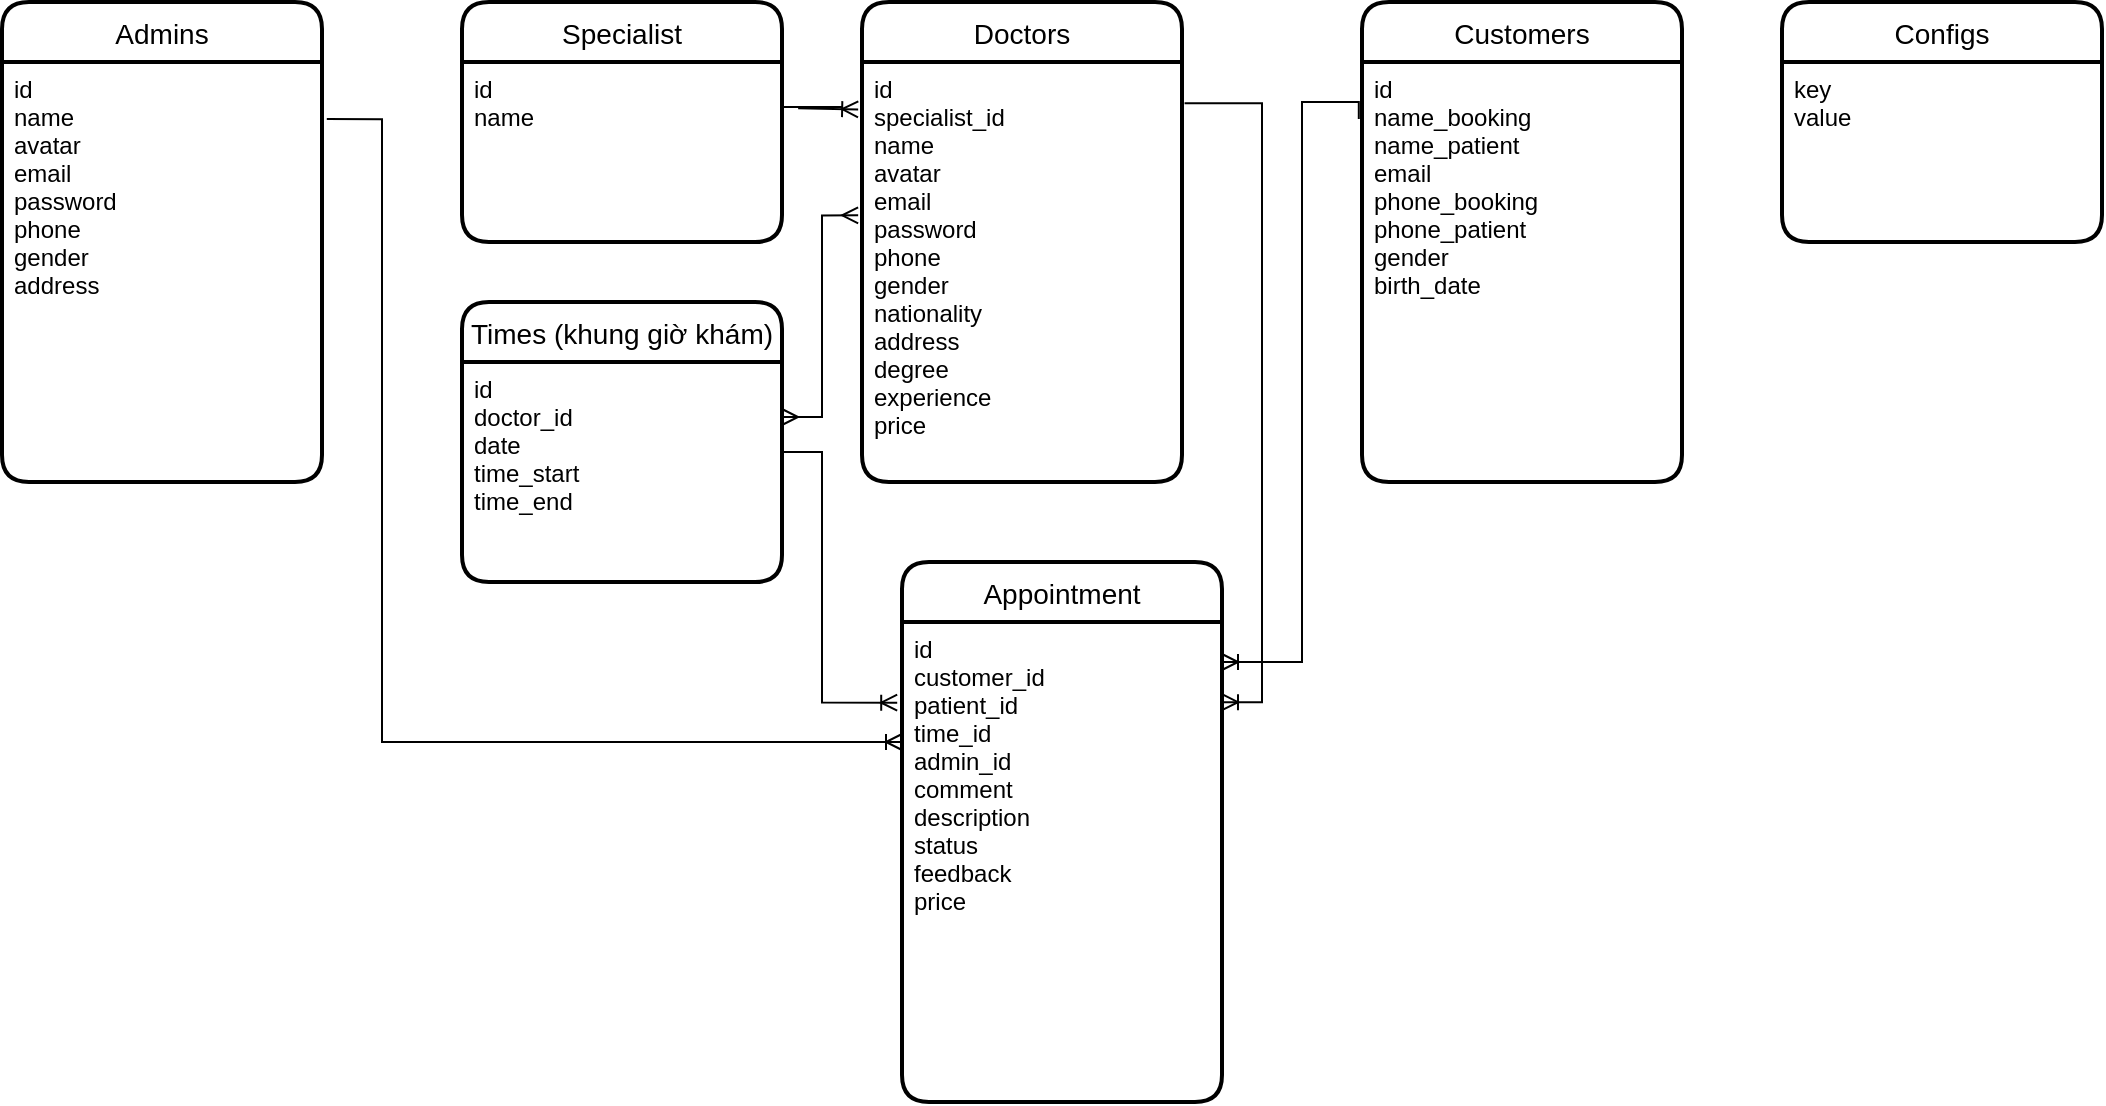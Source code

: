 <mxfile version="18.1.3" type="device"><diagram id="bRsPZod1Q-AdD-6PkflF" name="Page-1"><mxGraphModel dx="1038" dy="2233" grid="1" gridSize="10" guides="1" tooltips="1" connect="1" arrows="1" fold="1" page="1" pageScale="1" pageWidth="1169" pageHeight="1654" math="0" shadow="0"><root><mxCell id="0"/><mxCell id="1" parent="0"/><mxCell id="5cZW7sCOYbbkyU2ejTwQ-2" value="Customers" style="swimlane;childLayout=stackLayout;horizontal=1;startSize=30;horizontalStack=0;rounded=1;fontSize=14;fontStyle=0;strokeWidth=2;resizeParent=0;resizeLast=1;shadow=0;dashed=0;align=center;" parent="1" vertex="1"><mxGeometry x="690" width="160" height="240" as="geometry"/></mxCell><mxCell id="5cZW7sCOYbbkyU2ejTwQ-3" value="id&#10;name_booking&#10;name_patient&#10;email&#10;phone_booking&#10;phone_patient&#10;gender&#10;birth_date" style="align=left;strokeColor=none;fillColor=none;spacingLeft=4;fontSize=12;verticalAlign=top;resizable=0;rotatable=0;part=1;" parent="5cZW7sCOYbbkyU2ejTwQ-2" vertex="1"><mxGeometry y="30" width="160" height="210" as="geometry"/></mxCell><mxCell id="5cZW7sCOYbbkyU2ejTwQ-7" value="Doctors" style="swimlane;childLayout=stackLayout;horizontal=1;startSize=30;horizontalStack=0;rounded=1;fontSize=14;fontStyle=0;strokeWidth=2;resizeParent=0;resizeLast=1;shadow=0;dashed=0;align=center;" parent="1" vertex="1"><mxGeometry x="440" width="160" height="240" as="geometry"/></mxCell><mxCell id="5cZW7sCOYbbkyU2ejTwQ-8" value="id&#10;specialist_id&#10;name&#10;avatar&#10;email&#10;password&#10;phone&#10;gender&#10;nationality&#10;address&#10;degree&#10;experience&#10;price" style="align=left;strokeColor=none;fillColor=none;spacingLeft=4;fontSize=12;verticalAlign=top;resizable=0;rotatable=0;part=1;" parent="5cZW7sCOYbbkyU2ejTwQ-7" vertex="1"><mxGeometry y="30" width="160" height="210" as="geometry"/></mxCell><mxCell id="5cZW7sCOYbbkyU2ejTwQ-10" value="Configs" style="swimlane;childLayout=stackLayout;horizontal=1;startSize=30;horizontalStack=0;rounded=1;fontSize=14;fontStyle=0;strokeWidth=2;resizeParent=0;resizeLast=1;shadow=0;dashed=0;align=center;" parent="1" vertex="1"><mxGeometry x="900" width="160" height="120" as="geometry"/></mxCell><mxCell id="5cZW7sCOYbbkyU2ejTwQ-11" value="key&#10;value" style="align=left;strokeColor=none;fillColor=none;spacingLeft=4;fontSize=12;verticalAlign=top;resizable=0;rotatable=0;part=1;" parent="5cZW7sCOYbbkyU2ejTwQ-10" vertex="1"><mxGeometry y="30" width="160" height="90" as="geometry"/></mxCell><mxCell id="Yh52bVcas57Z8viPBCSU-1" value="Admins" style="swimlane;childLayout=stackLayout;horizontal=1;startSize=30;horizontalStack=0;rounded=1;fontSize=14;fontStyle=0;strokeWidth=2;resizeParent=0;resizeLast=1;shadow=0;dashed=0;align=center;" parent="1" vertex="1"><mxGeometry x="10" width="160" height="240" as="geometry"/></mxCell><mxCell id="Yh52bVcas57Z8viPBCSU-2" value="id&#10;name&#10;avatar&#10;email&#10;password&#10;phone&#10;gender&#10;address" style="align=left;strokeColor=none;fillColor=none;spacingLeft=4;fontSize=12;verticalAlign=top;resizable=0;rotatable=0;part=1;" parent="Yh52bVcas57Z8viPBCSU-1" vertex="1"><mxGeometry y="30" width="160" height="210" as="geometry"/></mxCell><mxCell id="Yh52bVcas57Z8viPBCSU-4" value="Times (khung giờ khám)" style="swimlane;childLayout=stackLayout;horizontal=1;startSize=30;horizontalStack=0;rounded=1;fontSize=14;fontStyle=0;strokeWidth=2;resizeParent=0;resizeLast=1;shadow=0;dashed=0;align=center;" parent="1" vertex="1"><mxGeometry x="240" y="150" width="160" height="140" as="geometry"/></mxCell><mxCell id="Yh52bVcas57Z8viPBCSU-5" value="id&#10;doctor_id&#10;date&#10;time_start&#10;time_end&#10;" style="align=left;strokeColor=none;fillColor=none;spacingLeft=4;fontSize=12;verticalAlign=top;resizable=0;rotatable=0;part=1;" parent="Yh52bVcas57Z8viPBCSU-4" vertex="1"><mxGeometry y="30" width="160" height="110" as="geometry"/></mxCell><mxCell id="U1HrsdwmEihUz_MRohyp-1" value="Specialist" style="swimlane;childLayout=stackLayout;horizontal=1;startSize=30;horizontalStack=0;rounded=1;fontSize=14;fontStyle=0;strokeWidth=2;resizeParent=0;resizeLast=1;shadow=0;dashed=0;align=center;" parent="1" vertex="1"><mxGeometry x="240" width="160" height="120" as="geometry"/></mxCell><mxCell id="U1HrsdwmEihUz_MRohyp-2" value="id&#10;name" style="align=left;strokeColor=none;fillColor=none;spacingLeft=4;fontSize=12;verticalAlign=top;resizable=0;rotatable=0;part=1;" parent="U1HrsdwmEihUz_MRohyp-1" vertex="1"><mxGeometry y="30" width="160" height="90" as="geometry"/></mxCell><mxCell id="5cZW7sCOYbbkyU2ejTwQ-4" value="Appointment" style="swimlane;childLayout=stackLayout;horizontal=1;startSize=30;horizontalStack=0;rounded=1;fontSize=14;fontStyle=0;strokeWidth=2;resizeParent=0;resizeLast=1;shadow=0;dashed=0;align=center;" parent="1" vertex="1"><mxGeometry x="460" y="280" width="160" height="270" as="geometry"/></mxCell><mxCell id="5cZW7sCOYbbkyU2ejTwQ-5" value="id&#10;customer_id&#10;patient_id&#10;time_id&#10;admin_id&#10;comment&#10;description&#10;status&#10;feedback&#10;price" style="align=left;strokeColor=none;fillColor=none;spacingLeft=4;fontSize=12;verticalAlign=top;resizable=0;rotatable=0;part=1;" parent="5cZW7sCOYbbkyU2ejTwQ-4" vertex="1"><mxGeometry y="30" width="160" height="240" as="geometry"/></mxCell><mxCell id="T-fFNvLZBcs8RuCFiVD2-6" value="" style="edgeStyle=orthogonalEdgeStyle;fontSize=12;html=1;endArrow=ERoneToMany;rounded=0;exitX=1.015;exitY=0.136;exitDx=0;exitDy=0;exitPerimeter=0;entryX=0;entryY=0.25;entryDx=0;entryDy=0;" parent="1" source="Yh52bVcas57Z8viPBCSU-2" target="5cZW7sCOYbbkyU2ejTwQ-5" edge="1"><mxGeometry width="100" height="100" relative="1" as="geometry"><mxPoint x="470" y="350" as="sourcePoint"/><mxPoint x="210" y="360" as="targetPoint"/><Array as="points"><mxPoint x="200" y="59"/><mxPoint x="200" y="370"/></Array></mxGeometry></mxCell><mxCell id="T-fFNvLZBcs8RuCFiVD2-8" value="" style="edgeStyle=entityRelationEdgeStyle;fontSize=12;html=1;endArrow=ERoneToMany;rounded=0;exitX=1;exitY=0.25;exitDx=0;exitDy=0;entryX=-0.012;entryY=0.113;entryDx=0;entryDy=0;entryPerimeter=0;" parent="1" source="U1HrsdwmEihUz_MRohyp-2" target="5cZW7sCOYbbkyU2ejTwQ-8" edge="1"><mxGeometry width="100" height="100" relative="1" as="geometry"><mxPoint x="470" y="350" as="sourcePoint"/><mxPoint x="570" y="250" as="targetPoint"/></mxGeometry></mxCell><mxCell id="T-fFNvLZBcs8RuCFiVD2-9" value="" style="edgeStyle=orthogonalEdgeStyle;fontSize=12;html=1;endArrow=ERmany;startArrow=ERmany;rounded=0;exitX=1;exitY=0.25;exitDx=0;exitDy=0;entryX=-0.012;entryY=0.365;entryDx=0;entryDy=0;entryPerimeter=0;" parent="1" source="Yh52bVcas57Z8viPBCSU-5" target="5cZW7sCOYbbkyU2ejTwQ-8" edge="1"><mxGeometry width="100" height="100" relative="1" as="geometry"><mxPoint x="470" y="350" as="sourcePoint"/><mxPoint x="570" y="250" as="targetPoint"/></mxGeometry></mxCell><mxCell id="T-fFNvLZBcs8RuCFiVD2-12" value="" style="edgeStyle=orthogonalEdgeStyle;fontSize=12;html=1;endArrow=ERoneToMany;rounded=0;exitX=1.008;exitY=0.098;exitDx=0;exitDy=0;exitPerimeter=0;entryX=1;entryY=0.167;entryDx=0;entryDy=0;entryPerimeter=0;" parent="1" source="5cZW7sCOYbbkyU2ejTwQ-8" target="5cZW7sCOYbbkyU2ejTwQ-5" edge="1"><mxGeometry width="100" height="100" relative="1" as="geometry"><mxPoint x="470" y="350" as="sourcePoint"/><mxPoint x="570" y="250" as="targetPoint"/><Array as="points"><mxPoint x="640" y="51"/><mxPoint x="640" y="350"/></Array></mxGeometry></mxCell><mxCell id="T-fFNvLZBcs8RuCFiVD2-16" value="" style="edgeStyle=orthogonalEdgeStyle;fontSize=12;html=1;endArrow=ERoneToMany;rounded=0;exitX=1;exitY=0.5;exitDx=0;exitDy=0;entryX=-0.015;entryY=0.168;entryDx=0;entryDy=0;entryPerimeter=0;" parent="1" source="Yh52bVcas57Z8viPBCSU-5" target="5cZW7sCOYbbkyU2ejTwQ-5" edge="1"><mxGeometry width="100" height="100" relative="1" as="geometry"><mxPoint x="470" y="350" as="sourcePoint"/><mxPoint x="450" y="350" as="targetPoint"/><Array as="points"><mxPoint x="400" y="225"/><mxPoint x="420" y="225"/><mxPoint x="420" y="350"/></Array></mxGeometry></mxCell><mxCell id="T-fFNvLZBcs8RuCFiVD2-17" value="" style="edgeStyle=orthogonalEdgeStyle;fontSize=12;html=1;endArrow=ERoneToMany;rounded=0;exitX=-0.01;exitY=0.136;exitDx=0;exitDy=0;exitPerimeter=0;" parent="1" source="5cZW7sCOYbbkyU2ejTwQ-3" edge="1"><mxGeometry width="100" height="100" relative="1" as="geometry"><mxPoint x="470" y="350" as="sourcePoint"/><mxPoint x="620" y="330" as="targetPoint"/><Array as="points"><mxPoint x="688" y="50"/><mxPoint x="660" y="50"/><mxPoint x="660" y="330"/></Array></mxGeometry></mxCell></root></mxGraphModel></diagram></mxfile>